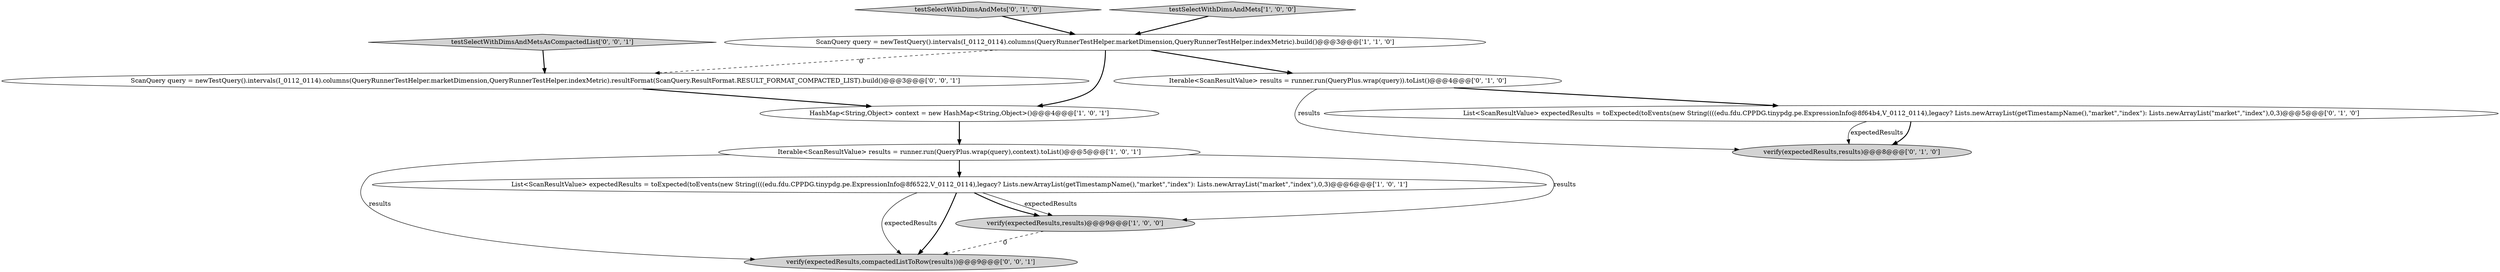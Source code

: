 digraph {
7 [style = filled, label = "Iterable<ScanResultValue> results = runner.run(QueryPlus.wrap(query)).toList()@@@4@@@['0', '1', '0']", fillcolor = white, shape = ellipse image = "AAA0AAABBB2BBB"];
8 [style = filled, label = "List<ScanResultValue> expectedResults = toExpected(toEvents(new String((((edu.fdu.CPPDG.tinypdg.pe.ExpressionInfo@8f64b4,V_0112_0114),legacy? Lists.newArrayList(getTimestampName(),\"market\",\"index\"): Lists.newArrayList(\"market\",\"index\"),0,3)@@@5@@@['0', '1', '0']", fillcolor = white, shape = ellipse image = "AAA0AAABBB2BBB"];
11 [style = filled, label = "verify(expectedResults,compactedListToRow(results))@@@9@@@['0', '0', '1']", fillcolor = lightgray, shape = ellipse image = "AAA0AAABBB3BBB"];
2 [style = filled, label = "Iterable<ScanResultValue> results = runner.run(QueryPlus.wrap(query),context).toList()@@@5@@@['1', '0', '1']", fillcolor = white, shape = ellipse image = "AAA0AAABBB1BBB"];
4 [style = filled, label = "List<ScanResultValue> expectedResults = toExpected(toEvents(new String((((edu.fdu.CPPDG.tinypdg.pe.ExpressionInfo@8f6522,V_0112_0114),legacy? Lists.newArrayList(getTimestampName(),\"market\",\"index\"): Lists.newArrayList(\"market\",\"index\"),0,3)@@@6@@@['1', '0', '1']", fillcolor = white, shape = ellipse image = "AAA0AAABBB1BBB"];
9 [style = filled, label = "testSelectWithDimsAndMets['0', '1', '0']", fillcolor = lightgray, shape = diamond image = "AAA0AAABBB2BBB"];
1 [style = filled, label = "testSelectWithDimsAndMets['1', '0', '0']", fillcolor = lightgray, shape = diamond image = "AAA0AAABBB1BBB"];
6 [style = filled, label = "verify(expectedResults,results)@@@8@@@['0', '1', '0']", fillcolor = lightgray, shape = ellipse image = "AAA0AAABBB2BBB"];
3 [style = filled, label = "HashMap<String,Object> context = new HashMap<String,Object>()@@@4@@@['1', '0', '1']", fillcolor = white, shape = ellipse image = "AAA0AAABBB1BBB"];
12 [style = filled, label = "ScanQuery query = newTestQuery().intervals(I_0112_0114).columns(QueryRunnerTestHelper.marketDimension,QueryRunnerTestHelper.indexMetric).resultFormat(ScanQuery.ResultFormat.RESULT_FORMAT_COMPACTED_LIST).build()@@@3@@@['0', '0', '1']", fillcolor = white, shape = ellipse image = "AAA0AAABBB3BBB"];
5 [style = filled, label = "ScanQuery query = newTestQuery().intervals(I_0112_0114).columns(QueryRunnerTestHelper.marketDimension,QueryRunnerTestHelper.indexMetric).build()@@@3@@@['1', '1', '0']", fillcolor = white, shape = ellipse image = "AAA0AAABBB1BBB"];
10 [style = filled, label = "testSelectWithDimsAndMetsAsCompactedList['0', '0', '1']", fillcolor = lightgray, shape = diamond image = "AAA0AAABBB3BBB"];
0 [style = filled, label = "verify(expectedResults,results)@@@9@@@['1', '0', '0']", fillcolor = lightgray, shape = ellipse image = "AAA0AAABBB1BBB"];
1->5 [style = bold, label=""];
5->3 [style = bold, label=""];
9->5 [style = bold, label=""];
5->7 [style = bold, label=""];
8->6 [style = bold, label=""];
12->3 [style = bold, label=""];
2->11 [style = solid, label="results"];
4->11 [style = solid, label="expectedResults"];
2->0 [style = solid, label="results"];
5->12 [style = dashed, label="0"];
3->2 [style = bold, label=""];
4->11 [style = bold, label=""];
8->6 [style = solid, label="expectedResults"];
7->8 [style = bold, label=""];
7->6 [style = solid, label="results"];
2->4 [style = bold, label=""];
10->12 [style = bold, label=""];
4->0 [style = solid, label="expectedResults"];
4->0 [style = bold, label=""];
0->11 [style = dashed, label="0"];
}
